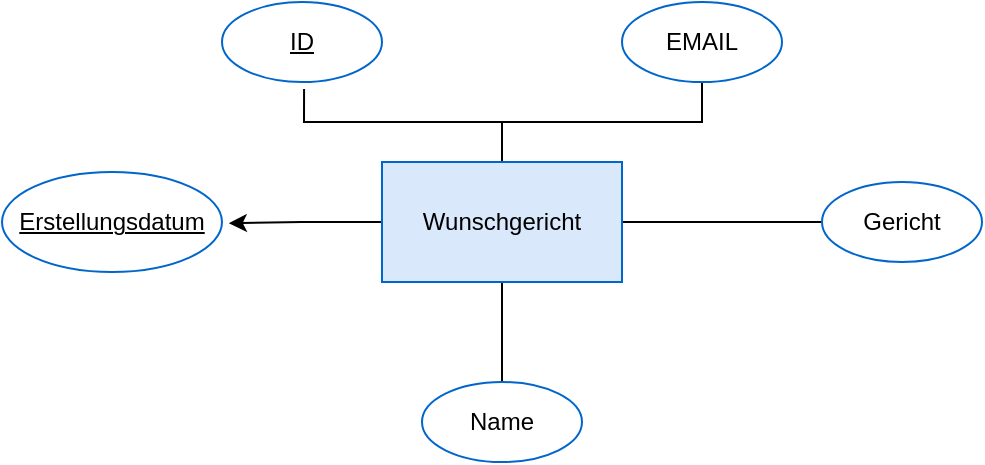 <mxfile version="15.8.4" type="device"><diagram id="R2lEEEUBdFMjLlhIrx00" name="Page-1"><mxGraphModel dx="898" dy="386" grid="1" gridSize="10" guides="1" tooltips="1" connect="1" arrows="1" fold="1" page="1" pageScale="1" pageWidth="850" pageHeight="1100" math="0" shadow="0" extFonts="Permanent Marker^https://fonts.googleapis.com/css?family=Permanent+Marker"><root><mxCell id="0"/><mxCell id="1" parent="0"/><mxCell id="LVCqXKmFcPBQzgwGliMY-14" style="edgeStyle=orthogonalEdgeStyle;rounded=0;orthogonalLoop=1;jettySize=auto;html=1;entryX=1.031;entryY=0.513;entryDx=0;entryDy=0;entryPerimeter=0;" edge="1" parent="1" source="LVCqXKmFcPBQzgwGliMY-7" target="LVCqXKmFcPBQzgwGliMY-10"><mxGeometry relative="1" as="geometry"/></mxCell><mxCell id="LVCqXKmFcPBQzgwGliMY-15" style="edgeStyle=orthogonalEdgeStyle;rounded=0;orthogonalLoop=1;jettySize=auto;html=1;entryX=0.513;entryY=1.088;entryDx=0;entryDy=0;entryPerimeter=0;endArrow=none;endFill=0;" edge="1" parent="1" source="LVCqXKmFcPBQzgwGliMY-7" target="LVCqXKmFcPBQzgwGliMY-8"><mxGeometry relative="1" as="geometry"/></mxCell><mxCell id="LVCqXKmFcPBQzgwGliMY-16" style="edgeStyle=orthogonalEdgeStyle;rounded=0;orthogonalLoop=1;jettySize=auto;html=1;entryX=0.5;entryY=0;entryDx=0;entryDy=0;endArrow=none;endFill=0;" edge="1" parent="1" source="LVCqXKmFcPBQzgwGliMY-7" target="LVCqXKmFcPBQzgwGliMY-11"><mxGeometry relative="1" as="geometry"/></mxCell><mxCell id="LVCqXKmFcPBQzgwGliMY-18" style="edgeStyle=orthogonalEdgeStyle;rounded=0;orthogonalLoop=1;jettySize=auto;html=1;entryX=0;entryY=0.5;entryDx=0;entryDy=0;endArrow=none;endFill=0;" edge="1" parent="1" source="LVCqXKmFcPBQzgwGliMY-7" target="LVCqXKmFcPBQzgwGliMY-13"><mxGeometry relative="1" as="geometry"/></mxCell><mxCell id="LVCqXKmFcPBQzgwGliMY-20" style="edgeStyle=orthogonalEdgeStyle;rounded=0;orthogonalLoop=1;jettySize=auto;html=1;entryX=0.5;entryY=1;entryDx=0;entryDy=0;endArrow=none;endFill=0;" edge="1" parent="1" source="LVCqXKmFcPBQzgwGliMY-7" target="LVCqXKmFcPBQzgwGliMY-19"><mxGeometry relative="1" as="geometry"/></mxCell><mxCell id="LVCqXKmFcPBQzgwGliMY-7" value="Wunschgericht" style="rounded=0;whiteSpace=wrap;html=1;fillColor=#dae8fc;strokeColor=#0066CC;" vertex="1" parent="1"><mxGeometry x="340" y="390" width="120" height="60" as="geometry"/></mxCell><mxCell id="LVCqXKmFcPBQzgwGliMY-8" value="&lt;u&gt;ID&lt;/u&gt;" style="ellipse;whiteSpace=wrap;html=1;strokeColor=#0066CC;" vertex="1" parent="1"><mxGeometry x="260" y="310" width="80" height="40" as="geometry"/></mxCell><mxCell id="LVCqXKmFcPBQzgwGliMY-10" value="&lt;u&gt;Erstellungsdatum&lt;/u&gt;" style="ellipse;whiteSpace=wrap;html=1;strokeColor=#0066CC;" vertex="1" parent="1"><mxGeometry x="150" y="395" width="110" height="50" as="geometry"/></mxCell><mxCell id="LVCqXKmFcPBQzgwGliMY-11" value="Name" style="ellipse;whiteSpace=wrap;html=1;strokeColor=#0066CC;" vertex="1" parent="1"><mxGeometry x="360" y="500" width="80" height="40" as="geometry"/></mxCell><mxCell id="LVCqXKmFcPBQzgwGliMY-13" value="Gericht" style="ellipse;whiteSpace=wrap;html=1;strokeColor=#0066CC;" vertex="1" parent="1"><mxGeometry x="560" y="400" width="80" height="40" as="geometry"/></mxCell><mxCell id="LVCqXKmFcPBQzgwGliMY-19" value="EMAIL" style="ellipse;whiteSpace=wrap;html=1;strokeColor=#0066CC;" vertex="1" parent="1"><mxGeometry x="460" y="310" width="80" height="40" as="geometry"/></mxCell></root></mxGraphModel></diagram></mxfile>